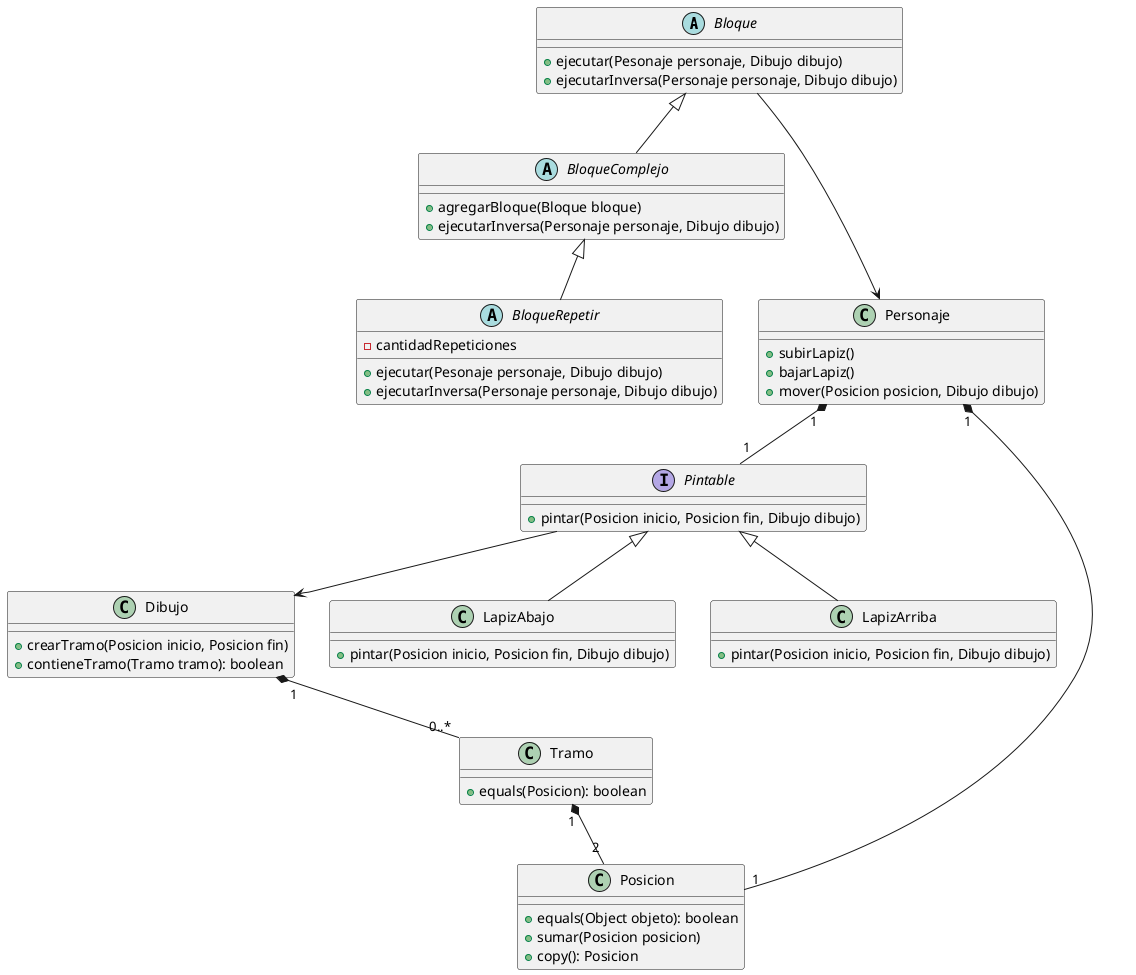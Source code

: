 @startuml

Abstract Class Bloque{
    +ejecutar(Pesonaje personaje, Dibujo dibujo)
    +ejecutarInversa(Personaje personaje, Dibujo dibujo)
}

Abstract Class BloqueComplejo{
    +agregarBloque(Bloque bloque)
    +ejecutarInversa(Personaje personaje, Dibujo dibujo)
}

Abstract Class BloqueRepetir{
    -cantidadRepeticiones
    +ejecutar(Pesonaje personaje, Dibujo dibujo)
    +ejecutarInversa(Personaje personaje, Dibujo dibujo)
}

Class Personaje{
    +subirLapiz()
    +bajarLapiz()
    +mover(Posicion posicion, Dibujo dibujo)
}

Class Dibujo{
    +crearTramo(Posicion inicio, Posicion fin)
    +contieneTramo(Tramo tramo): boolean
}

Class Tramo{
    +equals(Posicion): boolean
}

Interface Pintable{
    +pintar(Posicion inicio, Posicion fin, Dibujo dibujo)
}

Class LapizAbajo{
    +pintar(Posicion inicio, Posicion fin, Dibujo dibujo)
}

Class LapizArriba{
    +pintar(Posicion inicio, Posicion fin, Dibujo dibujo)
}

Class Posicion{
    +equals(Object objeto): boolean
    +sumar(Posicion posicion)
    +copy(): Posicion
}

Bloque <|-- BloqueComplejo
BloqueComplejo<|-- BloqueRepetir
Bloque ---> Personaje

Personaje "1"*--"1" Pintable
Personaje "1"*--"1" Posicion

Tramo "1"*--"2" Posicion
Dibujo "1"*--"0..*"Tramo

Pintable <|-- LapizAbajo
Pintable <|-- LapizArriba
Pintable --> Dibujo

@enduml